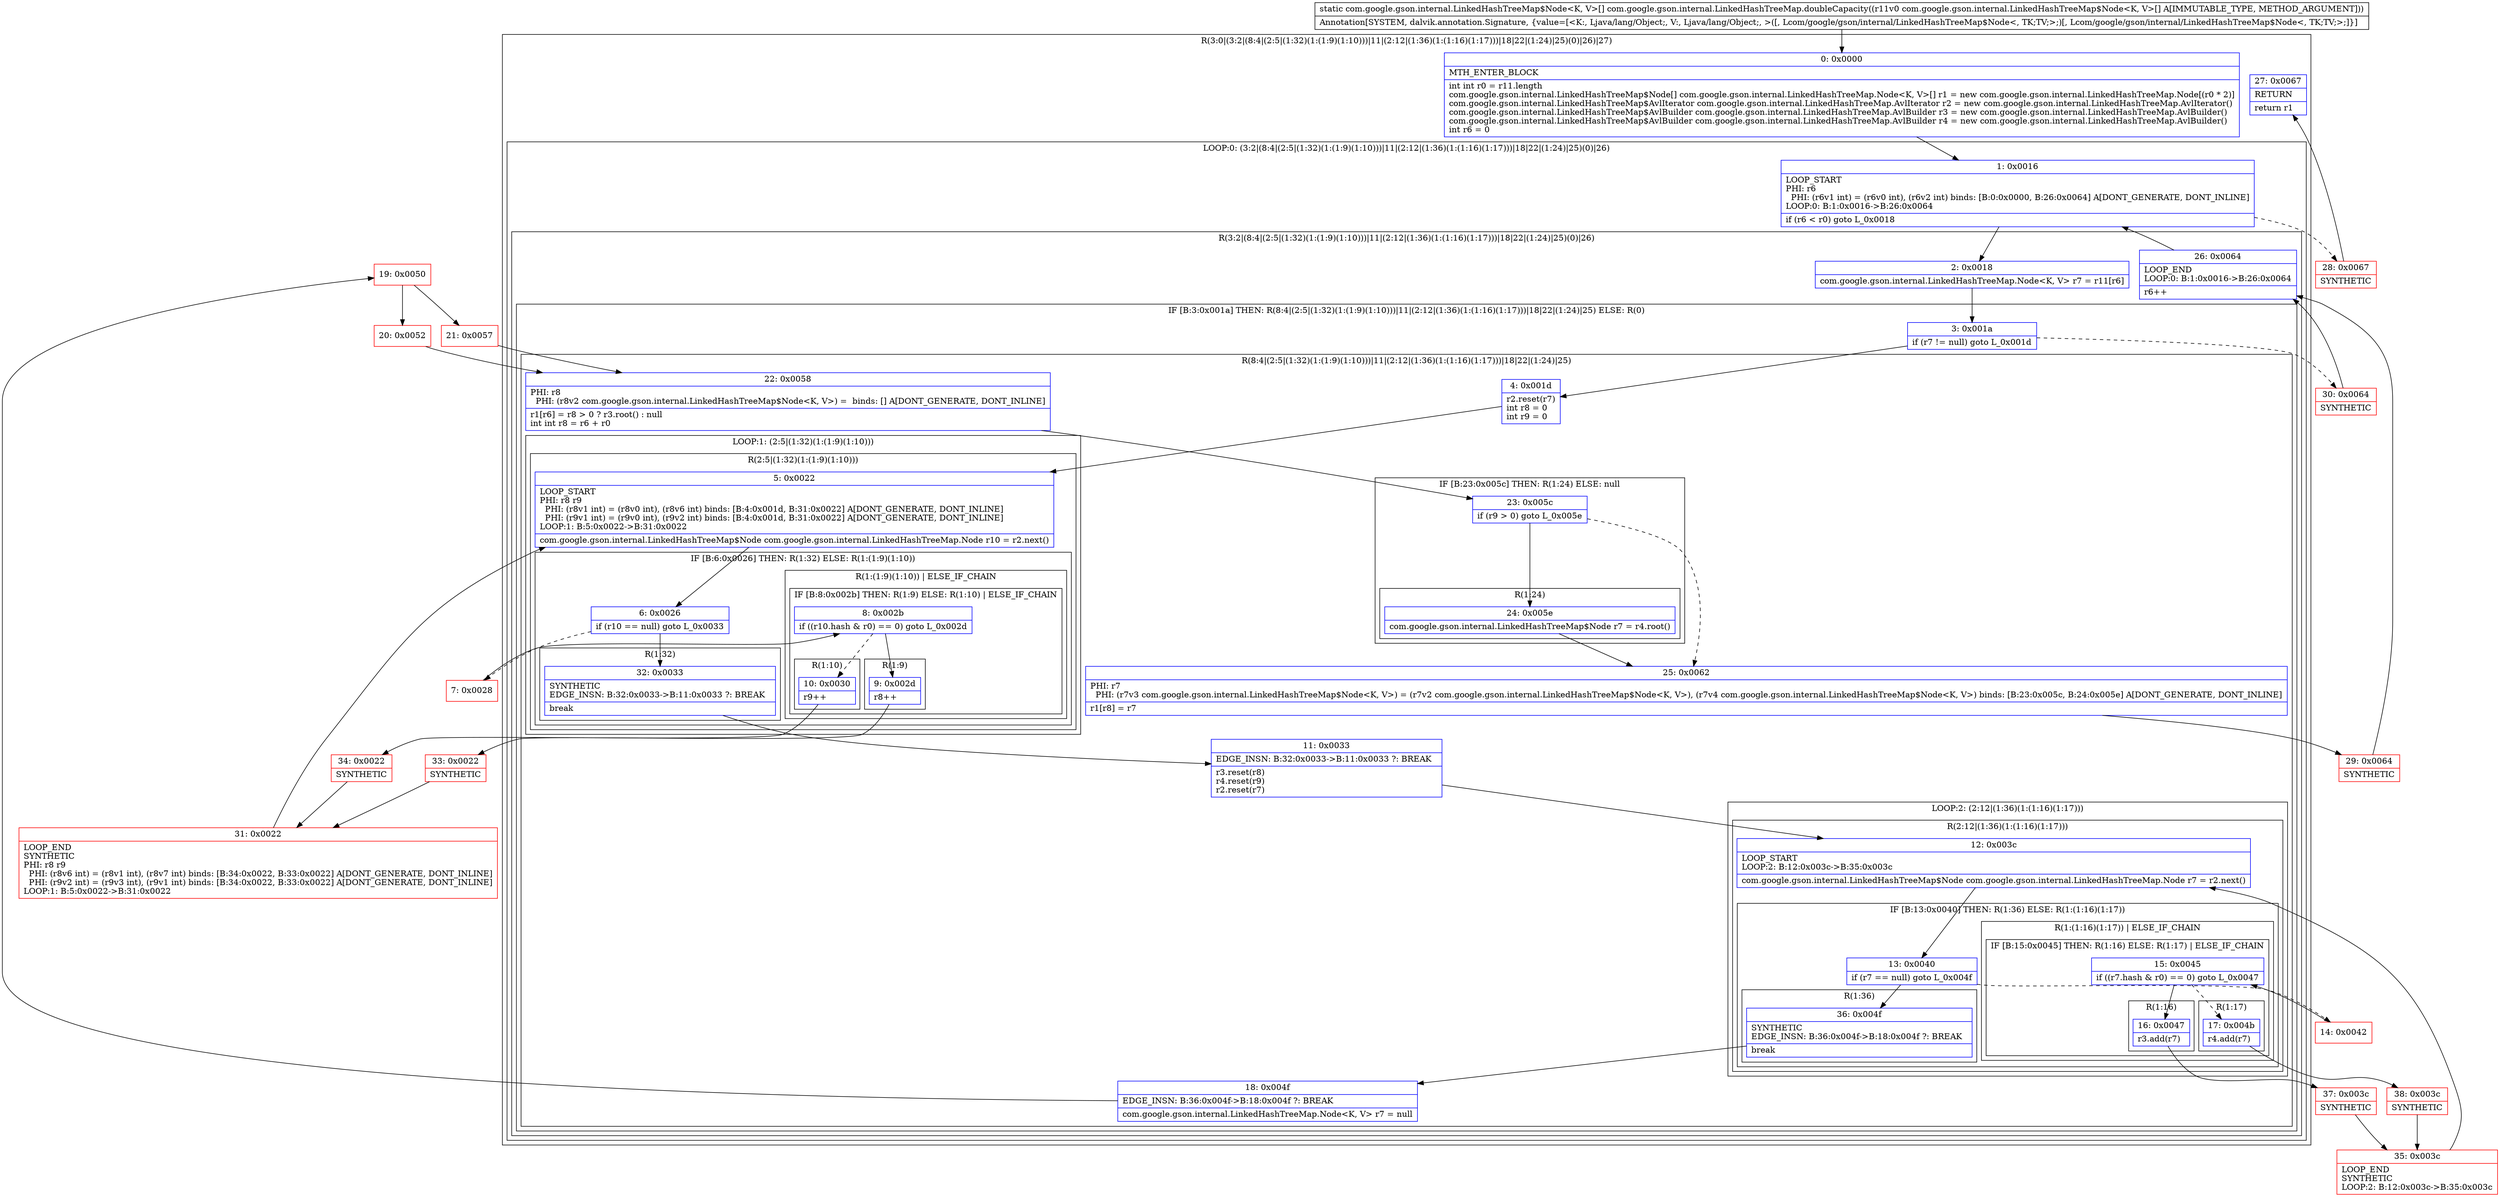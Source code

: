digraph "CFG forcom.google.gson.internal.LinkedHashTreeMap.doubleCapacity([Lcom\/google\/gson\/internal\/LinkedHashTreeMap$Node;)[Lcom\/google\/gson\/internal\/LinkedHashTreeMap$Node;" {
subgraph cluster_Region_333523339 {
label = "R(3:0|(3:2|(8:4|(2:5|(1:32)(1:(1:9)(1:10)))|11|(2:12|(1:36)(1:(1:16)(1:17)))|18|22|(1:24)|25)(0)|26)|27)";
node [shape=record,color=blue];
Node_0 [shape=record,label="{0\:\ 0x0000|MTH_ENTER_BLOCK\l|int int r0 = r11.length\lcom.google.gson.internal.LinkedHashTreeMap$Node[] com.google.gson.internal.LinkedHashTreeMap.Node\<K, V\>[] r1 = new com.google.gson.internal.LinkedHashTreeMap.Node[(r0 * 2)]\lcom.google.gson.internal.LinkedHashTreeMap$AvlIterator com.google.gson.internal.LinkedHashTreeMap.AvlIterator r2 = new com.google.gson.internal.LinkedHashTreeMap.AvlIterator()\lcom.google.gson.internal.LinkedHashTreeMap$AvlBuilder com.google.gson.internal.LinkedHashTreeMap.AvlBuilder r3 = new com.google.gson.internal.LinkedHashTreeMap.AvlBuilder()\lcom.google.gson.internal.LinkedHashTreeMap$AvlBuilder com.google.gson.internal.LinkedHashTreeMap.AvlBuilder r4 = new com.google.gson.internal.LinkedHashTreeMap.AvlBuilder()\lint r6 = 0\l}"];
subgraph cluster_LoopRegion_26426726 {
label = "LOOP:0: (3:2|(8:4|(2:5|(1:32)(1:(1:9)(1:10)))|11|(2:12|(1:36)(1:(1:16)(1:17)))|18|22|(1:24)|25)(0)|26)";
node [shape=record,color=blue];
Node_1 [shape=record,label="{1\:\ 0x0016|LOOP_START\lPHI: r6 \l  PHI: (r6v1 int) = (r6v0 int), (r6v2 int) binds: [B:0:0x0000, B:26:0x0064] A[DONT_GENERATE, DONT_INLINE]\lLOOP:0: B:1:0x0016\-\>B:26:0x0064\l|if (r6 \< r0) goto L_0x0018\l}"];
subgraph cluster_Region_1539144796 {
label = "R(3:2|(8:4|(2:5|(1:32)(1:(1:9)(1:10)))|11|(2:12|(1:36)(1:(1:16)(1:17)))|18|22|(1:24)|25)(0)|26)";
node [shape=record,color=blue];
Node_2 [shape=record,label="{2\:\ 0x0018|com.google.gson.internal.LinkedHashTreeMap.Node\<K, V\> r7 = r11[r6]\l}"];
subgraph cluster_IfRegion_197010360 {
label = "IF [B:3:0x001a] THEN: R(8:4|(2:5|(1:32)(1:(1:9)(1:10)))|11|(2:12|(1:36)(1:(1:16)(1:17)))|18|22|(1:24)|25) ELSE: R(0)";
node [shape=record,color=blue];
Node_3 [shape=record,label="{3\:\ 0x001a|if (r7 != null) goto L_0x001d\l}"];
subgraph cluster_Region_846606677 {
label = "R(8:4|(2:5|(1:32)(1:(1:9)(1:10)))|11|(2:12|(1:36)(1:(1:16)(1:17)))|18|22|(1:24)|25)";
node [shape=record,color=blue];
Node_4 [shape=record,label="{4\:\ 0x001d|r2.reset(r7)\lint r8 = 0\lint r9 = 0\l}"];
subgraph cluster_LoopRegion_765972465 {
label = "LOOP:1: (2:5|(1:32)(1:(1:9)(1:10)))";
node [shape=record,color=blue];
subgraph cluster_Region_714494576 {
label = "R(2:5|(1:32)(1:(1:9)(1:10)))";
node [shape=record,color=blue];
Node_5 [shape=record,label="{5\:\ 0x0022|LOOP_START\lPHI: r8 r9 \l  PHI: (r8v1 int) = (r8v0 int), (r8v6 int) binds: [B:4:0x001d, B:31:0x0022] A[DONT_GENERATE, DONT_INLINE]\l  PHI: (r9v1 int) = (r9v0 int), (r9v2 int) binds: [B:4:0x001d, B:31:0x0022] A[DONT_GENERATE, DONT_INLINE]\lLOOP:1: B:5:0x0022\-\>B:31:0x0022\l|com.google.gson.internal.LinkedHashTreeMap$Node com.google.gson.internal.LinkedHashTreeMap.Node r10 = r2.next()\l}"];
subgraph cluster_IfRegion_930152220 {
label = "IF [B:6:0x0026] THEN: R(1:32) ELSE: R(1:(1:9)(1:10))";
node [shape=record,color=blue];
Node_6 [shape=record,label="{6\:\ 0x0026|if (r10 == null) goto L_0x0033\l}"];
subgraph cluster_Region_677955055 {
label = "R(1:32)";
node [shape=record,color=blue];
Node_32 [shape=record,label="{32\:\ 0x0033|SYNTHETIC\lEDGE_INSN: B:32:0x0033\-\>B:11:0x0033 ?: BREAK  \l|break\l}"];
}
subgraph cluster_Region_1255366793 {
label = "R(1:(1:9)(1:10)) | ELSE_IF_CHAIN\l";
node [shape=record,color=blue];
subgraph cluster_IfRegion_599811911 {
label = "IF [B:8:0x002b] THEN: R(1:9) ELSE: R(1:10) | ELSE_IF_CHAIN\l";
node [shape=record,color=blue];
Node_8 [shape=record,label="{8\:\ 0x002b|if ((r10.hash & r0) == 0) goto L_0x002d\l}"];
subgraph cluster_Region_599384661 {
label = "R(1:9)";
node [shape=record,color=blue];
Node_9 [shape=record,label="{9\:\ 0x002d|r8++\l}"];
}
subgraph cluster_Region_2110155418 {
label = "R(1:10)";
node [shape=record,color=blue];
Node_10 [shape=record,label="{10\:\ 0x0030|r9++\l}"];
}
}
}
}
}
}
Node_11 [shape=record,label="{11\:\ 0x0033|EDGE_INSN: B:32:0x0033\-\>B:11:0x0033 ?: BREAK  \l|r3.reset(r8)\lr4.reset(r9)\lr2.reset(r7)\l}"];
subgraph cluster_LoopRegion_878823151 {
label = "LOOP:2: (2:12|(1:36)(1:(1:16)(1:17)))";
node [shape=record,color=blue];
subgraph cluster_Region_181203514 {
label = "R(2:12|(1:36)(1:(1:16)(1:17)))";
node [shape=record,color=blue];
Node_12 [shape=record,label="{12\:\ 0x003c|LOOP_START\lLOOP:2: B:12:0x003c\-\>B:35:0x003c\l|com.google.gson.internal.LinkedHashTreeMap$Node com.google.gson.internal.LinkedHashTreeMap.Node r7 = r2.next()\l}"];
subgraph cluster_IfRegion_1538726125 {
label = "IF [B:13:0x0040] THEN: R(1:36) ELSE: R(1:(1:16)(1:17))";
node [shape=record,color=blue];
Node_13 [shape=record,label="{13\:\ 0x0040|if (r7 == null) goto L_0x004f\l}"];
subgraph cluster_Region_657088469 {
label = "R(1:36)";
node [shape=record,color=blue];
Node_36 [shape=record,label="{36\:\ 0x004f|SYNTHETIC\lEDGE_INSN: B:36:0x004f\-\>B:18:0x004f ?: BREAK  \l|break\l}"];
}
subgraph cluster_Region_1233367394 {
label = "R(1:(1:16)(1:17)) | ELSE_IF_CHAIN\l";
node [shape=record,color=blue];
subgraph cluster_IfRegion_683800759 {
label = "IF [B:15:0x0045] THEN: R(1:16) ELSE: R(1:17) | ELSE_IF_CHAIN\l";
node [shape=record,color=blue];
Node_15 [shape=record,label="{15\:\ 0x0045|if ((r7.hash & r0) == 0) goto L_0x0047\l}"];
subgraph cluster_Region_762292116 {
label = "R(1:16)";
node [shape=record,color=blue];
Node_16 [shape=record,label="{16\:\ 0x0047|r3.add(r7)\l}"];
}
subgraph cluster_Region_781240309 {
label = "R(1:17)";
node [shape=record,color=blue];
Node_17 [shape=record,label="{17\:\ 0x004b|r4.add(r7)\l}"];
}
}
}
}
}
}
Node_18 [shape=record,label="{18\:\ 0x004f|EDGE_INSN: B:36:0x004f\-\>B:18:0x004f ?: BREAK  \l|com.google.gson.internal.LinkedHashTreeMap.Node\<K, V\> r7 = null\l}"];
Node_22 [shape=record,label="{22\:\ 0x0058|PHI: r8 \l  PHI: (r8v2 com.google.gson.internal.LinkedHashTreeMap$Node\<K, V\>) =  binds: [] A[DONT_GENERATE, DONT_INLINE]\l|r1[r6] = r8 \> 0 ? r3.root() : null\lint int r8 = r6 + r0\l}"];
subgraph cluster_IfRegion_1294575330 {
label = "IF [B:23:0x005c] THEN: R(1:24) ELSE: null";
node [shape=record,color=blue];
Node_23 [shape=record,label="{23\:\ 0x005c|if (r9 \> 0) goto L_0x005e\l}"];
subgraph cluster_Region_906827141 {
label = "R(1:24)";
node [shape=record,color=blue];
Node_24 [shape=record,label="{24\:\ 0x005e|com.google.gson.internal.LinkedHashTreeMap$Node r7 = r4.root()\l}"];
}
}
Node_25 [shape=record,label="{25\:\ 0x0062|PHI: r7 \l  PHI: (r7v3 com.google.gson.internal.LinkedHashTreeMap$Node\<K, V\>) = (r7v2 com.google.gson.internal.LinkedHashTreeMap$Node\<K, V\>), (r7v4 com.google.gson.internal.LinkedHashTreeMap$Node\<K, V\>) binds: [B:23:0x005c, B:24:0x005e] A[DONT_GENERATE, DONT_INLINE]\l|r1[r8] = r7\l}"];
}
subgraph cluster_Region_402999283 {
label = "R(0)";
node [shape=record,color=blue];
}
}
Node_26 [shape=record,label="{26\:\ 0x0064|LOOP_END\lLOOP:0: B:1:0x0016\-\>B:26:0x0064\l|r6++\l}"];
}
}
Node_27 [shape=record,label="{27\:\ 0x0067|RETURN\l|return r1\l}"];
}
Node_7 [shape=record,color=red,label="{7\:\ 0x0028}"];
Node_14 [shape=record,color=red,label="{14\:\ 0x0042}"];
Node_19 [shape=record,color=red,label="{19\:\ 0x0050}"];
Node_20 [shape=record,color=red,label="{20\:\ 0x0052}"];
Node_21 [shape=record,color=red,label="{21\:\ 0x0057}"];
Node_28 [shape=record,color=red,label="{28\:\ 0x0067|SYNTHETIC\l}"];
Node_29 [shape=record,color=red,label="{29\:\ 0x0064|SYNTHETIC\l}"];
Node_30 [shape=record,color=red,label="{30\:\ 0x0064|SYNTHETIC\l}"];
Node_31 [shape=record,color=red,label="{31\:\ 0x0022|LOOP_END\lSYNTHETIC\lPHI: r8 r9 \l  PHI: (r8v6 int) = (r8v1 int), (r8v7 int) binds: [B:34:0x0022, B:33:0x0022] A[DONT_GENERATE, DONT_INLINE]\l  PHI: (r9v2 int) = (r9v3 int), (r9v1 int) binds: [B:34:0x0022, B:33:0x0022] A[DONT_GENERATE, DONT_INLINE]\lLOOP:1: B:5:0x0022\-\>B:31:0x0022\l}"];
Node_33 [shape=record,color=red,label="{33\:\ 0x0022|SYNTHETIC\l}"];
Node_34 [shape=record,color=red,label="{34\:\ 0x0022|SYNTHETIC\l}"];
Node_35 [shape=record,color=red,label="{35\:\ 0x003c|LOOP_END\lSYNTHETIC\lLOOP:2: B:12:0x003c\-\>B:35:0x003c\l}"];
Node_37 [shape=record,color=red,label="{37\:\ 0x003c|SYNTHETIC\l}"];
Node_38 [shape=record,color=red,label="{38\:\ 0x003c|SYNTHETIC\l}"];
MethodNode[shape=record,label="{static com.google.gson.internal.LinkedHashTreeMap$Node\<K, V\>[] com.google.gson.internal.LinkedHashTreeMap.doubleCapacity((r11v0 com.google.gson.internal.LinkedHashTreeMap$Node\<K, V\>[] A[IMMUTABLE_TYPE, METHOD_ARGUMENT]))  | Annotation[SYSTEM, dalvik.annotation.Signature, \{value=[\<K:, Ljava\/lang\/Object;, V:, Ljava\/lang\/Object;, \>([, Lcom\/google\/gson\/internal\/LinkedHashTreeMap$Node\<, TK;TV;\>;)[, Lcom\/google\/gson\/internal\/LinkedHashTreeMap$Node\<, TK;TV;\>;]\}]\l}"];
MethodNode -> Node_0;
Node_0 -> Node_1;
Node_1 -> Node_2;
Node_1 -> Node_28[style=dashed];
Node_2 -> Node_3;
Node_3 -> Node_4;
Node_3 -> Node_30[style=dashed];
Node_4 -> Node_5;
Node_5 -> Node_6;
Node_6 -> Node_7[style=dashed];
Node_6 -> Node_32;
Node_32 -> Node_11;
Node_8 -> Node_9;
Node_8 -> Node_10[style=dashed];
Node_9 -> Node_33;
Node_10 -> Node_34;
Node_11 -> Node_12;
Node_12 -> Node_13;
Node_13 -> Node_14[style=dashed];
Node_13 -> Node_36;
Node_36 -> Node_18;
Node_15 -> Node_16;
Node_15 -> Node_17[style=dashed];
Node_16 -> Node_37;
Node_17 -> Node_38;
Node_18 -> Node_19;
Node_22 -> Node_23;
Node_23 -> Node_24;
Node_23 -> Node_25[style=dashed];
Node_24 -> Node_25;
Node_25 -> Node_29;
Node_26 -> Node_1;
Node_7 -> Node_8;
Node_14 -> Node_15;
Node_19 -> Node_20;
Node_19 -> Node_21;
Node_20 -> Node_22;
Node_21 -> Node_22;
Node_28 -> Node_27;
Node_29 -> Node_26;
Node_30 -> Node_26;
Node_31 -> Node_5;
Node_33 -> Node_31;
Node_34 -> Node_31;
Node_35 -> Node_12;
Node_37 -> Node_35;
Node_38 -> Node_35;
}

